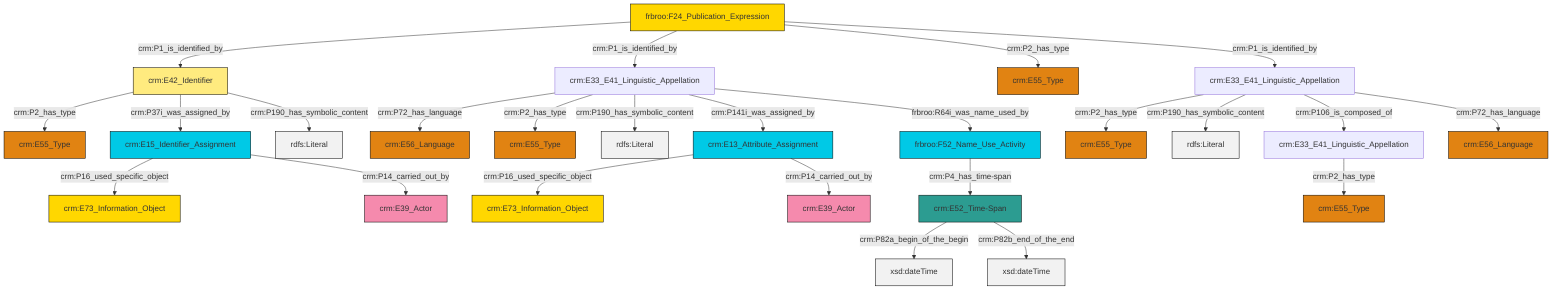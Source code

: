 graph TD
classDef Literal fill:#f2f2f2,stroke:#000000;
classDef CRM_Entity fill:#FFFFFF,stroke:#000000;
classDef Temporal_Entity fill:#00C9E6, stroke:#000000;
classDef Type fill:#E18312, stroke:#000000;
classDef Time-Span fill:#2C9C91, stroke:#000000;
classDef Appellation fill:#FFEB7F, stroke:#000000;
classDef Place fill:#008836, stroke:#000000;
classDef Persistent_Item fill:#B266B2, stroke:#000000;
classDef Conceptual_Object fill:#FFD700, stroke:#000000;
classDef Physical_Thing fill:#D2B48C, stroke:#000000;
classDef Actor fill:#f58aad, stroke:#000000;
classDef PC_Classes fill:#4ce600, stroke:#000000;
classDef Multi fill:#cccccc,stroke:#000000;

4["crm:E52_Time-Span"]:::Time-Span -->|crm:P82a_begin_of_the_begin| 5[xsd:dateTime]:::Literal
8["crm:E13_Attribute_Assignment"]:::Temporal_Entity -->|crm:P16_used_specific_object| 9["crm:E73_Information_Object"]:::Conceptual_Object
4["crm:E52_Time-Span"]:::Time-Span -->|crm:P82b_end_of_the_end| 10[xsd:dateTime]:::Literal
2["crm:E33_E41_Linguistic_Appellation"]:::Default -->|crm:P72_has_language| 11["crm:E56_Language"]:::Type
16["frbroo:F24_Publication_Expression"]:::Conceptual_Object -->|crm:P1_is_identified_by| 17["crm:E42_Identifier"]:::Appellation
2["crm:E33_E41_Linguistic_Appellation"]:::Default -->|crm:P2_has_type| 18["crm:E55_Type"]:::Type
16["frbroo:F24_Publication_Expression"]:::Conceptual_Object -->|crm:P1_is_identified_by| 2["crm:E33_E41_Linguistic_Appellation"]:::Default
17["crm:E42_Identifier"]:::Appellation -->|crm:P2_has_type| 27["crm:E55_Type"]:::Type
28["crm:E15_Identifier_Assignment"]:::Temporal_Entity -->|crm:P16_used_specific_object| 6["crm:E73_Information_Object"]:::Conceptual_Object
32["crm:E33_E41_Linguistic_Appellation"]:::Default -->|crm:P2_has_type| 30["crm:E55_Type"]:::Type
0["crm:E33_E41_Linguistic_Appellation"]:::Default -->|crm:P2_has_type| 33["crm:E55_Type"]:::Type
2["crm:E33_E41_Linguistic_Appellation"]:::Default -->|crm:P190_has_symbolic_content| 34[rdfs:Literal]:::Literal
17["crm:E42_Identifier"]:::Appellation -->|crm:P37i_was_assigned_by| 28["crm:E15_Identifier_Assignment"]:::Temporal_Entity
2["crm:E33_E41_Linguistic_Appellation"]:::Default -->|crm:P141i_was_assigned_by| 8["crm:E13_Attribute_Assignment"]:::Temporal_Entity
14["frbroo:F52_Name_Use_Activity"]:::Temporal_Entity -->|crm:P4_has_time-span| 4["crm:E52_Time-Span"]:::Time-Span
2["crm:E33_E41_Linguistic_Appellation"]:::Default -->|frbroo:R64i_was_name_used_by| 14["frbroo:F52_Name_Use_Activity"]:::Temporal_Entity
28["crm:E15_Identifier_Assignment"]:::Temporal_Entity -->|crm:P14_carried_out_by| 22["crm:E39_Actor"]:::Actor
32["crm:E33_E41_Linguistic_Appellation"]:::Default -->|crm:P190_has_symbolic_content| 39[rdfs:Literal]:::Literal
16["frbroo:F24_Publication_Expression"]:::Conceptual_Object -->|crm:P2_has_type| 20["crm:E55_Type"]:::Type
8["crm:E13_Attribute_Assignment"]:::Temporal_Entity -->|crm:P14_carried_out_by| 12["crm:E39_Actor"]:::Actor
32["crm:E33_E41_Linguistic_Appellation"]:::Default -->|crm:P106_is_composed_of| 0["crm:E33_E41_Linguistic_Appellation"]:::Default
16["frbroo:F24_Publication_Expression"]:::Conceptual_Object -->|crm:P1_is_identified_by| 32["crm:E33_E41_Linguistic_Appellation"]:::Default
32["crm:E33_E41_Linguistic_Appellation"]:::Default -->|crm:P72_has_language| 40["crm:E56_Language"]:::Type
17["crm:E42_Identifier"]:::Appellation -->|crm:P190_has_symbolic_content| 46[rdfs:Literal]:::Literal